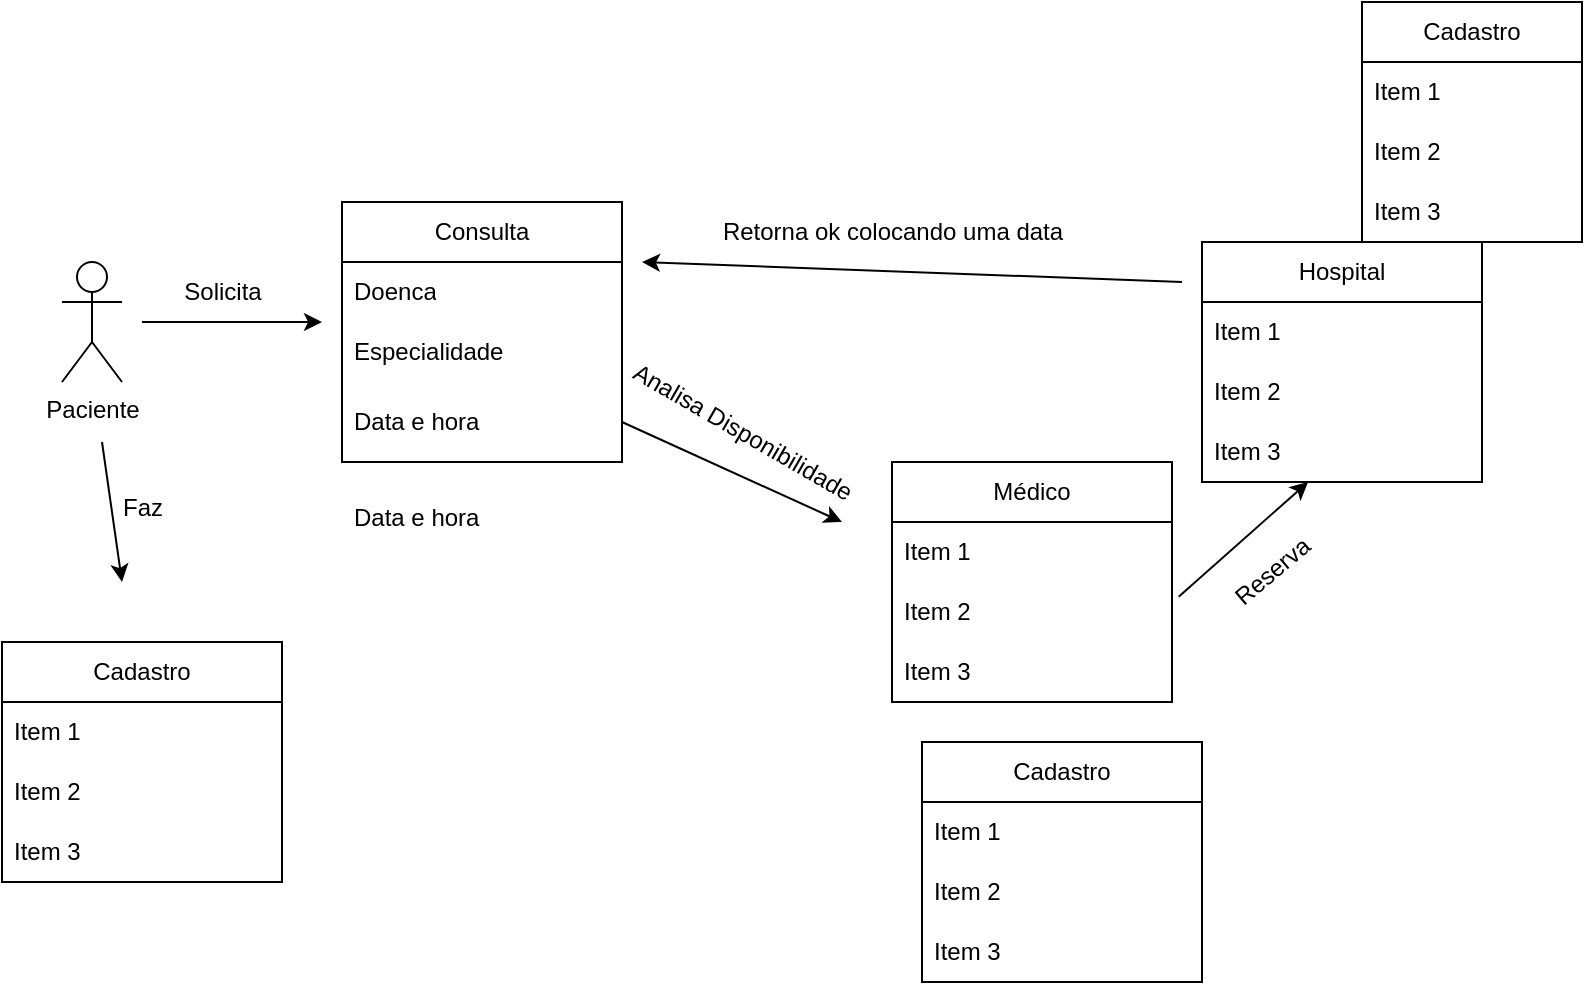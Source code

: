 <mxfile version="21.8.2" type="github">
  <diagram name="Page-1" id="rw6ZucnFjYjoOytTjqVy">
    <mxGraphModel dx="939" dy="532" grid="1" gridSize="10" guides="1" tooltips="1" connect="1" arrows="1" fold="1" page="1" pageScale="1" pageWidth="850" pageHeight="1100" math="0" shadow="0">
      <root>
        <mxCell id="0" />
        <mxCell id="1" parent="0" />
        <mxCell id="pkW0t_kRxM7w-1Nera43-2" value="Hospital" style="swimlane;fontStyle=0;childLayout=stackLayout;horizontal=1;startSize=30;horizontalStack=0;resizeParent=1;resizeParentMax=0;resizeLast=0;collapsible=1;marginBottom=0;whiteSpace=wrap;html=1;" vertex="1" parent="1">
          <mxGeometry x="630" y="200" width="140" height="120" as="geometry" />
        </mxCell>
        <mxCell id="pkW0t_kRxM7w-1Nera43-3" value="Item 1" style="text;strokeColor=none;fillColor=none;align=left;verticalAlign=middle;spacingLeft=4;spacingRight=4;overflow=hidden;points=[[0,0.5],[1,0.5]];portConstraint=eastwest;rotatable=0;whiteSpace=wrap;html=1;" vertex="1" parent="pkW0t_kRxM7w-1Nera43-2">
          <mxGeometry y="30" width="140" height="30" as="geometry" />
        </mxCell>
        <mxCell id="pkW0t_kRxM7w-1Nera43-4" value="Item 2" style="text;strokeColor=none;fillColor=none;align=left;verticalAlign=middle;spacingLeft=4;spacingRight=4;overflow=hidden;points=[[0,0.5],[1,0.5]];portConstraint=eastwest;rotatable=0;whiteSpace=wrap;html=1;" vertex="1" parent="pkW0t_kRxM7w-1Nera43-2">
          <mxGeometry y="60" width="140" height="30" as="geometry" />
        </mxCell>
        <mxCell id="pkW0t_kRxM7w-1Nera43-5" value="Item 3" style="text;strokeColor=none;fillColor=none;align=left;verticalAlign=middle;spacingLeft=4;spacingRight=4;overflow=hidden;points=[[0,0.5],[1,0.5]];portConstraint=eastwest;rotatable=0;whiteSpace=wrap;html=1;" vertex="1" parent="pkW0t_kRxM7w-1Nera43-2">
          <mxGeometry y="90" width="140" height="30" as="geometry" />
        </mxCell>
        <mxCell id="pkW0t_kRxM7w-1Nera43-6" value="Paciente" style="shape=umlActor;verticalLabelPosition=bottom;verticalAlign=top;html=1;outlineConnect=0;" vertex="1" parent="1">
          <mxGeometry x="60" y="210" width="30" height="60" as="geometry" />
        </mxCell>
        <mxCell id="pkW0t_kRxM7w-1Nera43-8" value="Consulta" style="swimlane;fontStyle=0;childLayout=stackLayout;horizontal=1;startSize=30;horizontalStack=0;resizeParent=1;resizeParentMax=0;resizeLast=0;collapsible=1;marginBottom=0;whiteSpace=wrap;html=1;" vertex="1" parent="1">
          <mxGeometry x="200" y="180" width="140" height="130" as="geometry" />
        </mxCell>
        <mxCell id="pkW0t_kRxM7w-1Nera43-9" value="Doenca" style="text;strokeColor=none;fillColor=none;align=left;verticalAlign=middle;spacingLeft=4;spacingRight=4;overflow=hidden;points=[[0,0.5],[1,0.5]];portConstraint=eastwest;rotatable=0;whiteSpace=wrap;html=1;" vertex="1" parent="pkW0t_kRxM7w-1Nera43-8">
          <mxGeometry y="30" width="140" height="30" as="geometry" />
        </mxCell>
        <mxCell id="pkW0t_kRxM7w-1Nera43-10" value="Especialidade" style="text;strokeColor=none;fillColor=none;align=left;verticalAlign=middle;spacingLeft=4;spacingRight=4;overflow=hidden;points=[[0,0.5],[1,0.5]];portConstraint=eastwest;rotatable=0;whiteSpace=wrap;html=1;" vertex="1" parent="pkW0t_kRxM7w-1Nera43-8">
          <mxGeometry y="60" width="140" height="30" as="geometry" />
        </mxCell>
        <mxCell id="pkW0t_kRxM7w-1Nera43-11" value="Data e hora" style="text;strokeColor=none;fillColor=none;align=left;verticalAlign=middle;spacingLeft=4;spacingRight=4;overflow=hidden;points=[[0,0.5],[1,0.5]];portConstraint=eastwest;rotatable=0;whiteSpace=wrap;html=1;" vertex="1" parent="pkW0t_kRxM7w-1Nera43-8">
          <mxGeometry y="90" width="140" height="40" as="geometry" />
        </mxCell>
        <mxCell id="pkW0t_kRxM7w-1Nera43-14" value="" style="endArrow=classic;html=1;rounded=0;" edge="1" parent="1">
          <mxGeometry width="50" height="50" relative="1" as="geometry">
            <mxPoint x="100" y="240" as="sourcePoint" />
            <mxPoint x="190" y="240" as="targetPoint" />
          </mxGeometry>
        </mxCell>
        <mxCell id="pkW0t_kRxM7w-1Nera43-15" value="Solicita" style="text;html=1;align=center;verticalAlign=middle;resizable=0;points=[];autosize=1;strokeColor=none;fillColor=none;" vertex="1" parent="1">
          <mxGeometry x="110" y="210" width="60" height="30" as="geometry" />
        </mxCell>
        <mxCell id="pkW0t_kRxM7w-1Nera43-16" value="Cadastro" style="swimlane;fontStyle=0;childLayout=stackLayout;horizontal=1;startSize=30;horizontalStack=0;resizeParent=1;resizeParentMax=0;resizeLast=0;collapsible=1;marginBottom=0;whiteSpace=wrap;html=1;" vertex="1" parent="1">
          <mxGeometry x="30" y="400" width="140" height="120" as="geometry" />
        </mxCell>
        <mxCell id="pkW0t_kRxM7w-1Nera43-17" value="Item 1" style="text;strokeColor=none;fillColor=none;align=left;verticalAlign=middle;spacingLeft=4;spacingRight=4;overflow=hidden;points=[[0,0.5],[1,0.5]];portConstraint=eastwest;rotatable=0;whiteSpace=wrap;html=1;" vertex="1" parent="pkW0t_kRxM7w-1Nera43-16">
          <mxGeometry y="30" width="140" height="30" as="geometry" />
        </mxCell>
        <mxCell id="pkW0t_kRxM7w-1Nera43-18" value="Item 2" style="text;strokeColor=none;fillColor=none;align=left;verticalAlign=middle;spacingLeft=4;spacingRight=4;overflow=hidden;points=[[0,0.5],[1,0.5]];portConstraint=eastwest;rotatable=0;whiteSpace=wrap;html=1;" vertex="1" parent="pkW0t_kRxM7w-1Nera43-16">
          <mxGeometry y="60" width="140" height="30" as="geometry" />
        </mxCell>
        <mxCell id="pkW0t_kRxM7w-1Nera43-19" value="Item 3" style="text;strokeColor=none;fillColor=none;align=left;verticalAlign=middle;spacingLeft=4;spacingRight=4;overflow=hidden;points=[[0,0.5],[1,0.5]];portConstraint=eastwest;rotatable=0;whiteSpace=wrap;html=1;" vertex="1" parent="pkW0t_kRxM7w-1Nera43-16">
          <mxGeometry y="90" width="140" height="30" as="geometry" />
        </mxCell>
        <mxCell id="pkW0t_kRxM7w-1Nera43-20" value="Médico" style="swimlane;fontStyle=0;childLayout=stackLayout;horizontal=1;startSize=30;horizontalStack=0;resizeParent=1;resizeParentMax=0;resizeLast=0;collapsible=1;marginBottom=0;whiteSpace=wrap;html=1;" vertex="1" parent="1">
          <mxGeometry x="475" y="310" width="140" height="120" as="geometry" />
        </mxCell>
        <mxCell id="pkW0t_kRxM7w-1Nera43-21" value="Item 1" style="text;strokeColor=none;fillColor=none;align=left;verticalAlign=middle;spacingLeft=4;spacingRight=4;overflow=hidden;points=[[0,0.5],[1,0.5]];portConstraint=eastwest;rotatable=0;whiteSpace=wrap;html=1;" vertex="1" parent="pkW0t_kRxM7w-1Nera43-20">
          <mxGeometry y="30" width="140" height="30" as="geometry" />
        </mxCell>
        <mxCell id="pkW0t_kRxM7w-1Nera43-22" value="Item 2" style="text;strokeColor=none;fillColor=none;align=left;verticalAlign=middle;spacingLeft=4;spacingRight=4;overflow=hidden;points=[[0,0.5],[1,0.5]];portConstraint=eastwest;rotatable=0;whiteSpace=wrap;html=1;" vertex="1" parent="pkW0t_kRxM7w-1Nera43-20">
          <mxGeometry y="60" width="140" height="30" as="geometry" />
        </mxCell>
        <mxCell id="pkW0t_kRxM7w-1Nera43-23" value="Item 3" style="text;strokeColor=none;fillColor=none;align=left;verticalAlign=middle;spacingLeft=4;spacingRight=4;overflow=hidden;points=[[0,0.5],[1,0.5]];portConstraint=eastwest;rotatable=0;whiteSpace=wrap;html=1;" vertex="1" parent="pkW0t_kRxM7w-1Nera43-20">
          <mxGeometry y="90" width="140" height="30" as="geometry" />
        </mxCell>
        <mxCell id="pkW0t_kRxM7w-1Nera43-24" value="" style="endArrow=classic;html=1;rounded=0;exitX=1;exitY=0.5;exitDx=0;exitDy=0;" edge="1" parent="1" source="pkW0t_kRxM7w-1Nera43-11">
          <mxGeometry width="50" height="50" relative="1" as="geometry">
            <mxPoint x="330" y="380" as="sourcePoint" />
            <mxPoint x="450" y="340" as="targetPoint" />
          </mxGeometry>
        </mxCell>
        <mxCell id="pkW0t_kRxM7w-1Nera43-25" value="" style="endArrow=classic;html=1;rounded=0;exitX=1.024;exitY=0.244;exitDx=0;exitDy=0;exitPerimeter=0;" edge="1" parent="1" source="pkW0t_kRxM7w-1Nera43-22" target="pkW0t_kRxM7w-1Nera43-5">
          <mxGeometry width="50" height="50" relative="1" as="geometry">
            <mxPoint x="350" y="230" as="sourcePoint" />
            <mxPoint x="460" y="190" as="targetPoint" />
          </mxGeometry>
        </mxCell>
        <mxCell id="pkW0t_kRxM7w-1Nera43-27" value="Reserva" style="text;html=1;align=center;verticalAlign=middle;resizable=0;points=[];autosize=1;strokeColor=none;fillColor=none;rotation=-40;" vertex="1" parent="1">
          <mxGeometry x="630" y="350" width="70" height="30" as="geometry" />
        </mxCell>
        <mxCell id="pkW0t_kRxM7w-1Nera43-28" value="Analisa Disponibilidade" style="text;html=1;align=center;verticalAlign=middle;resizable=0;points=[];autosize=1;strokeColor=none;fillColor=none;rotation=30;" vertex="1" parent="1">
          <mxGeometry x="325" y="280" width="150" height="30" as="geometry" />
        </mxCell>
        <mxCell id="pkW0t_kRxM7w-1Nera43-29" value="" style="endArrow=classic;html=1;rounded=0;" edge="1" parent="1">
          <mxGeometry width="50" height="50" relative="1" as="geometry">
            <mxPoint x="80" y="300" as="sourcePoint" />
            <mxPoint x="90" y="370" as="targetPoint" />
          </mxGeometry>
        </mxCell>
        <mxCell id="pkW0t_kRxM7w-1Nera43-30" value="Faz" style="text;html=1;align=center;verticalAlign=middle;resizable=0;points=[];autosize=1;strokeColor=none;fillColor=none;" vertex="1" parent="1">
          <mxGeometry x="80" y="318" width="40" height="30" as="geometry" />
        </mxCell>
        <mxCell id="pkW0t_kRxM7w-1Nera43-31" value="" style="endArrow=classic;html=1;rounded=0;" edge="1" parent="1">
          <mxGeometry width="50" height="50" relative="1" as="geometry">
            <mxPoint x="620" y="220" as="sourcePoint" />
            <mxPoint x="350" y="210" as="targetPoint" />
          </mxGeometry>
        </mxCell>
        <mxCell id="pkW0t_kRxM7w-1Nera43-32" value="Retorna ok colocando uma data" style="text;html=1;align=center;verticalAlign=middle;resizable=0;points=[];autosize=1;strokeColor=none;fillColor=none;" vertex="1" parent="1">
          <mxGeometry x="380" y="180" width="190" height="30" as="geometry" />
        </mxCell>
        <mxCell id="pkW0t_kRxM7w-1Nera43-34" value="Data e hora" style="text;strokeColor=none;fillColor=none;align=left;verticalAlign=middle;spacingLeft=4;spacingRight=4;overflow=hidden;points=[[0,0.5],[1,0.5]];portConstraint=eastwest;rotatable=0;whiteSpace=wrap;html=1;" vertex="1" parent="1">
          <mxGeometry x="200" y="318" width="140" height="40" as="geometry" />
        </mxCell>
        <mxCell id="pkW0t_kRxM7w-1Nera43-35" value="Cadastro" style="swimlane;fontStyle=0;childLayout=stackLayout;horizontal=1;startSize=30;horizontalStack=0;resizeParent=1;resizeParentMax=0;resizeLast=0;collapsible=1;marginBottom=0;whiteSpace=wrap;html=1;" vertex="1" parent="1">
          <mxGeometry x="490" y="450" width="140" height="120" as="geometry" />
        </mxCell>
        <mxCell id="pkW0t_kRxM7w-1Nera43-36" value="Item 1" style="text;strokeColor=none;fillColor=none;align=left;verticalAlign=middle;spacingLeft=4;spacingRight=4;overflow=hidden;points=[[0,0.5],[1,0.5]];portConstraint=eastwest;rotatable=0;whiteSpace=wrap;html=1;" vertex="1" parent="pkW0t_kRxM7w-1Nera43-35">
          <mxGeometry y="30" width="140" height="30" as="geometry" />
        </mxCell>
        <mxCell id="pkW0t_kRxM7w-1Nera43-37" value="Item 2" style="text;strokeColor=none;fillColor=none;align=left;verticalAlign=middle;spacingLeft=4;spacingRight=4;overflow=hidden;points=[[0,0.5],[1,0.5]];portConstraint=eastwest;rotatable=0;whiteSpace=wrap;html=1;" vertex="1" parent="pkW0t_kRxM7w-1Nera43-35">
          <mxGeometry y="60" width="140" height="30" as="geometry" />
        </mxCell>
        <mxCell id="pkW0t_kRxM7w-1Nera43-38" value="Item 3" style="text;strokeColor=none;fillColor=none;align=left;verticalAlign=middle;spacingLeft=4;spacingRight=4;overflow=hidden;points=[[0,0.5],[1,0.5]];portConstraint=eastwest;rotatable=0;whiteSpace=wrap;html=1;" vertex="1" parent="pkW0t_kRxM7w-1Nera43-35">
          <mxGeometry y="90" width="140" height="30" as="geometry" />
        </mxCell>
        <mxCell id="pkW0t_kRxM7w-1Nera43-39" value="Cadastro" style="swimlane;fontStyle=0;childLayout=stackLayout;horizontal=1;startSize=30;horizontalStack=0;resizeParent=1;resizeParentMax=0;resizeLast=0;collapsible=1;marginBottom=0;whiteSpace=wrap;html=1;" vertex="1" parent="1">
          <mxGeometry x="710" y="80" width="110" height="120" as="geometry" />
        </mxCell>
        <mxCell id="pkW0t_kRxM7w-1Nera43-40" value="Item 1" style="text;strokeColor=none;fillColor=none;align=left;verticalAlign=middle;spacingLeft=4;spacingRight=4;overflow=hidden;points=[[0,0.5],[1,0.5]];portConstraint=eastwest;rotatable=0;whiteSpace=wrap;html=1;" vertex="1" parent="pkW0t_kRxM7w-1Nera43-39">
          <mxGeometry y="30" width="110" height="30" as="geometry" />
        </mxCell>
        <mxCell id="pkW0t_kRxM7w-1Nera43-41" value="Item 2" style="text;strokeColor=none;fillColor=none;align=left;verticalAlign=middle;spacingLeft=4;spacingRight=4;overflow=hidden;points=[[0,0.5],[1,0.5]];portConstraint=eastwest;rotatable=0;whiteSpace=wrap;html=1;" vertex="1" parent="pkW0t_kRxM7w-1Nera43-39">
          <mxGeometry y="60" width="110" height="30" as="geometry" />
        </mxCell>
        <mxCell id="pkW0t_kRxM7w-1Nera43-42" value="Item 3" style="text;strokeColor=none;fillColor=none;align=left;verticalAlign=middle;spacingLeft=4;spacingRight=4;overflow=hidden;points=[[0,0.5],[1,0.5]];portConstraint=eastwest;rotatable=0;whiteSpace=wrap;html=1;" vertex="1" parent="pkW0t_kRxM7w-1Nera43-39">
          <mxGeometry y="90" width="110" height="30" as="geometry" />
        </mxCell>
      </root>
    </mxGraphModel>
  </diagram>
</mxfile>
